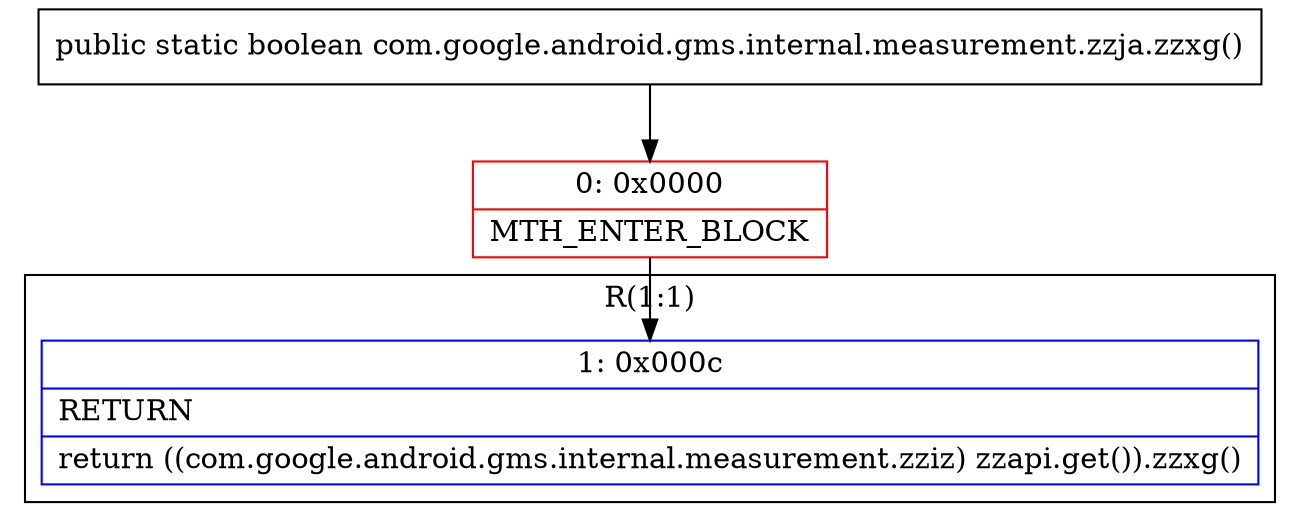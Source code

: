 digraph "CFG forcom.google.android.gms.internal.measurement.zzja.zzxg()Z" {
subgraph cluster_Region_2095487607 {
label = "R(1:1)";
node [shape=record,color=blue];
Node_1 [shape=record,label="{1\:\ 0x000c|RETURN\l|return ((com.google.android.gms.internal.measurement.zziz) zzapi.get()).zzxg()\l}"];
}
Node_0 [shape=record,color=red,label="{0\:\ 0x0000|MTH_ENTER_BLOCK\l}"];
MethodNode[shape=record,label="{public static boolean com.google.android.gms.internal.measurement.zzja.zzxg() }"];
MethodNode -> Node_0;
Node_0 -> Node_1;
}

